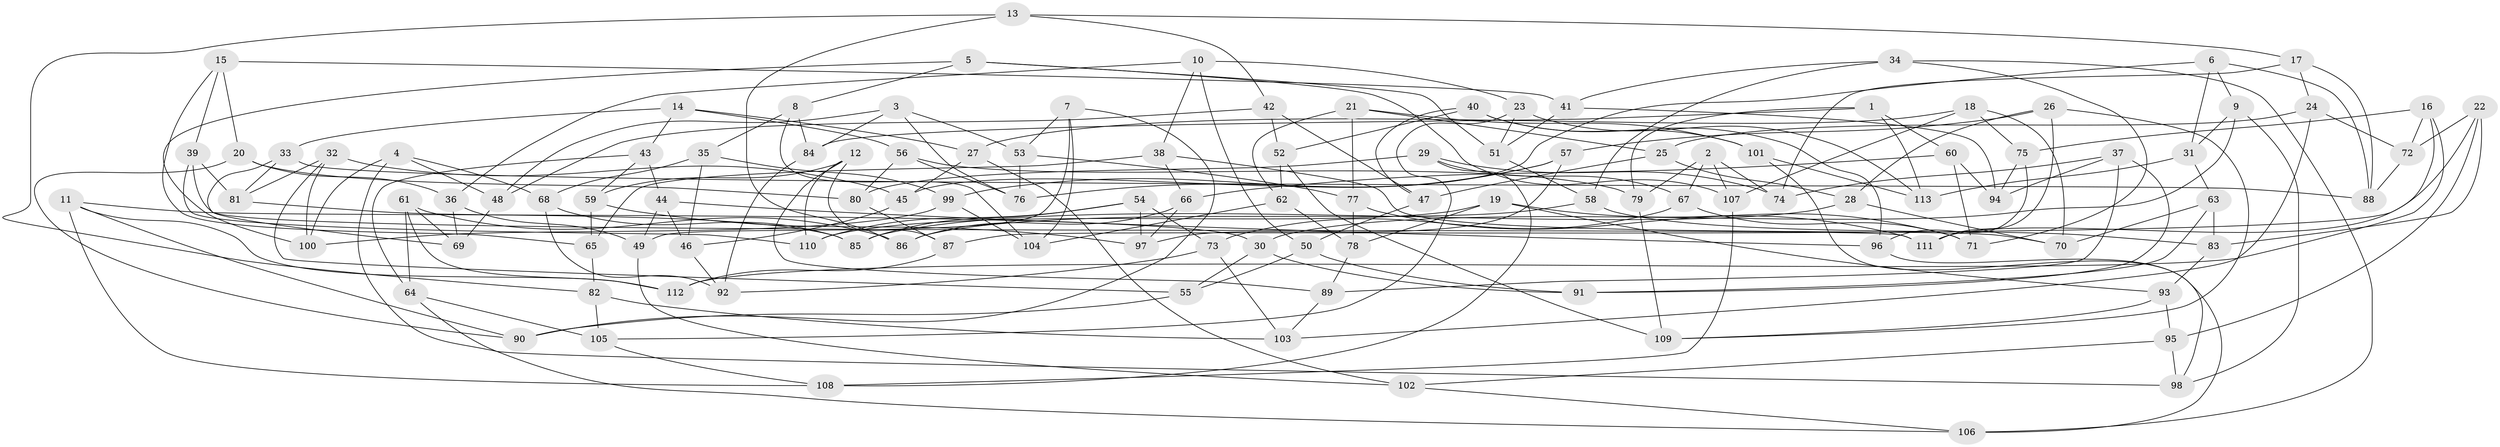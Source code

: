 // Generated by graph-tools (version 1.1) at 2025/16/03/09/25 04:16:20]
// undirected, 113 vertices, 226 edges
graph export_dot {
graph [start="1"]
  node [color=gray90,style=filled];
  1;
  2;
  3;
  4;
  5;
  6;
  7;
  8;
  9;
  10;
  11;
  12;
  13;
  14;
  15;
  16;
  17;
  18;
  19;
  20;
  21;
  22;
  23;
  24;
  25;
  26;
  27;
  28;
  29;
  30;
  31;
  32;
  33;
  34;
  35;
  36;
  37;
  38;
  39;
  40;
  41;
  42;
  43;
  44;
  45;
  46;
  47;
  48;
  49;
  50;
  51;
  52;
  53;
  54;
  55;
  56;
  57;
  58;
  59;
  60;
  61;
  62;
  63;
  64;
  65;
  66;
  67;
  68;
  69;
  70;
  71;
  72;
  73;
  74;
  75;
  76;
  77;
  78;
  79;
  80;
  81;
  82;
  83;
  84;
  85;
  86;
  87;
  88;
  89;
  90;
  91;
  92;
  93;
  94;
  95;
  96;
  97;
  98;
  99;
  100;
  101;
  102;
  103;
  104;
  105;
  106;
  107;
  108;
  109;
  110;
  111;
  112;
  113;
  1 -- 84;
  1 -- 60;
  1 -- 113;
  1 -- 79;
  2 -- 74;
  2 -- 79;
  2 -- 107;
  2 -- 67;
  3 -- 76;
  3 -- 84;
  3 -- 48;
  3 -- 53;
  4 -- 98;
  4 -- 100;
  4 -- 68;
  4 -- 48;
  5 -- 51;
  5 -- 100;
  5 -- 8;
  5 -- 107;
  6 -- 45;
  6 -- 9;
  6 -- 31;
  6 -- 88;
  7 -- 49;
  7 -- 104;
  7 -- 90;
  7 -- 53;
  8 -- 84;
  8 -- 104;
  8 -- 35;
  9 -- 30;
  9 -- 98;
  9 -- 31;
  10 -- 38;
  10 -- 23;
  10 -- 36;
  10 -- 50;
  11 -- 90;
  11 -- 30;
  11 -- 108;
  11 -- 112;
  12 -- 59;
  12 -- 87;
  12 -- 89;
  12 -- 110;
  13 -- 86;
  13 -- 82;
  13 -- 17;
  13 -- 42;
  14 -- 56;
  14 -- 43;
  14 -- 27;
  14 -- 33;
  15 -- 39;
  15 -- 65;
  15 -- 20;
  15 -- 41;
  16 -- 75;
  16 -- 72;
  16 -- 111;
  16 -- 112;
  17 -- 88;
  17 -- 74;
  17 -- 24;
  18 -- 70;
  18 -- 107;
  18 -- 27;
  18 -- 75;
  19 -- 78;
  19 -- 71;
  19 -- 110;
  19 -- 93;
  20 -- 36;
  20 -- 90;
  20 -- 80;
  21 -- 101;
  21 -- 77;
  21 -- 25;
  21 -- 62;
  22 -- 72;
  22 -- 95;
  22 -- 87;
  22 -- 83;
  23 -- 113;
  23 -- 51;
  23 -- 105;
  24 -- 72;
  24 -- 103;
  24 -- 25;
  25 -- 47;
  25 -- 28;
  26 -- 57;
  26 -- 111;
  26 -- 28;
  26 -- 109;
  27 -- 45;
  27 -- 102;
  28 -- 70;
  28 -- 85;
  29 -- 74;
  29 -- 67;
  29 -- 80;
  29 -- 108;
  30 -- 55;
  30 -- 91;
  31 -- 63;
  31 -- 113;
  32 -- 81;
  32 -- 55;
  32 -- 100;
  32 -- 45;
  33 -- 81;
  33 -- 88;
  33 -- 69;
  34 -- 106;
  34 -- 41;
  34 -- 58;
  34 -- 71;
  35 -- 68;
  35 -- 46;
  35 -- 99;
  36 -- 69;
  36 -- 49;
  37 -- 74;
  37 -- 89;
  37 -- 91;
  37 -- 94;
  38 -- 70;
  38 -- 65;
  38 -- 66;
  39 -- 110;
  39 -- 111;
  39 -- 81;
  40 -- 52;
  40 -- 101;
  40 -- 47;
  40 -- 96;
  41 -- 51;
  41 -- 94;
  42 -- 52;
  42 -- 48;
  42 -- 47;
  43 -- 64;
  43 -- 44;
  43 -- 59;
  44 -- 46;
  44 -- 96;
  44 -- 49;
  45 -- 46;
  46 -- 92;
  47 -- 50;
  48 -- 69;
  49 -- 102;
  50 -- 55;
  50 -- 91;
  51 -- 58;
  52 -- 109;
  52 -- 62;
  53 -- 76;
  53 -- 77;
  54 -- 85;
  54 -- 110;
  54 -- 73;
  54 -- 97;
  55 -- 90;
  56 -- 80;
  56 -- 79;
  56 -- 76;
  57 -- 76;
  57 -- 97;
  57 -- 99;
  58 -- 86;
  58 -- 83;
  59 -- 97;
  59 -- 65;
  60 -- 66;
  60 -- 94;
  60 -- 71;
  61 -- 86;
  61 -- 64;
  61 -- 112;
  61 -- 69;
  62 -- 78;
  62 -- 104;
  63 -- 70;
  63 -- 91;
  63 -- 83;
  64 -- 106;
  64 -- 105;
  65 -- 82;
  66 -- 97;
  66 -- 86;
  67 -- 73;
  67 -- 71;
  68 -- 85;
  68 -- 92;
  72 -- 88;
  73 -- 92;
  73 -- 103;
  75 -- 96;
  75 -- 94;
  77 -- 78;
  77 -- 111;
  78 -- 89;
  79 -- 109;
  80 -- 87;
  81 -- 85;
  82 -- 105;
  82 -- 103;
  83 -- 93;
  84 -- 92;
  87 -- 112;
  89 -- 103;
  93 -- 109;
  93 -- 95;
  95 -- 98;
  95 -- 102;
  96 -- 98;
  99 -- 100;
  99 -- 104;
  101 -- 106;
  101 -- 113;
  102 -- 106;
  105 -- 108;
  107 -- 108;
}
